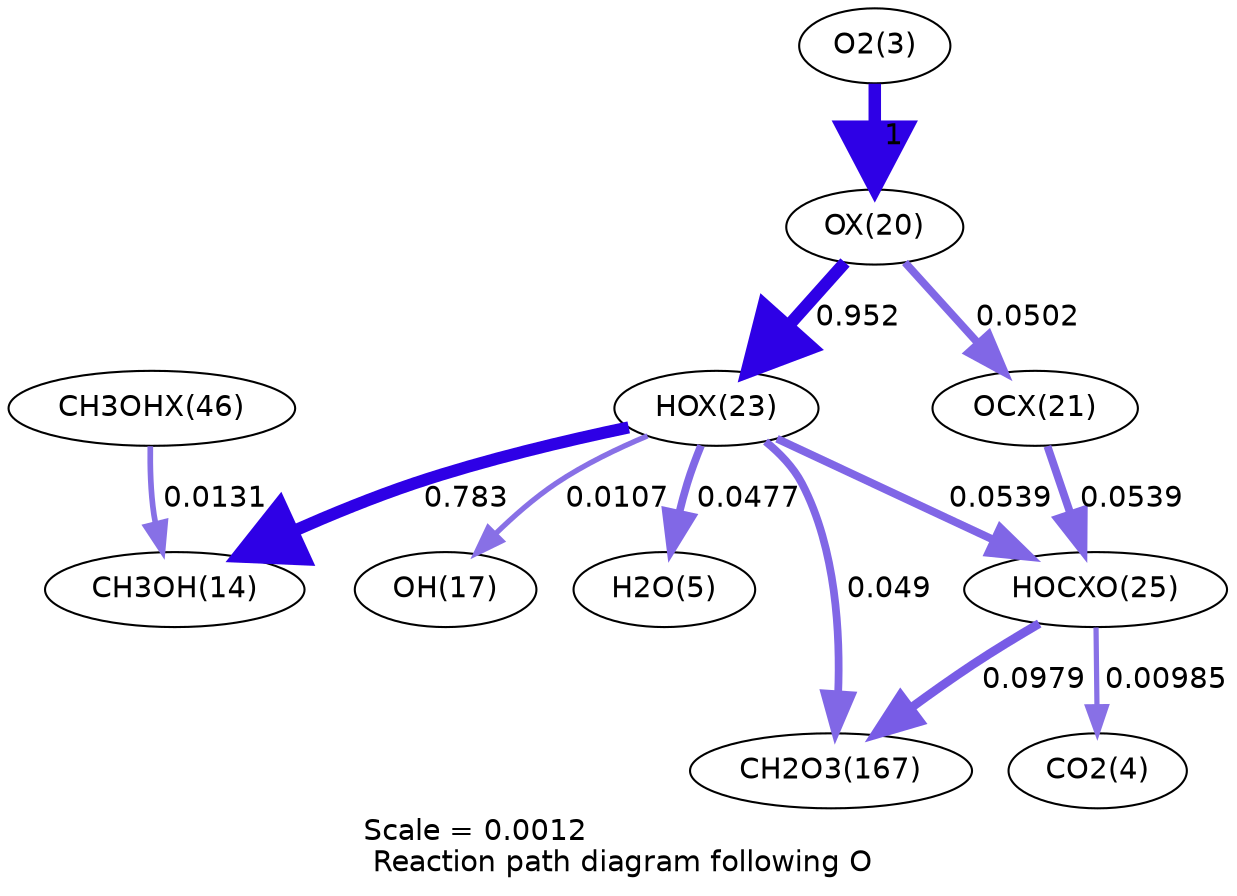 digraph reaction_paths {
center=1;
s5 -> s32[fontname="Helvetica", penwidth=6, arrowsize=3, color="0.7, 1.5, 0.9"
, label=" 1"];
s32 -> s35[fontname="Helvetica", penwidth=5.96, arrowsize=2.98, color="0.7, 1.45, 0.9"
, label=" 0.952"];
s32 -> s33[fontname="Helvetica", penwidth=3.74, arrowsize=1.87, color="0.7, 0.55, 0.9"
, label=" 0.0502"];
s35 -> s16[fontname="Helvetica", penwidth=5.82, arrowsize=2.91, color="0.7, 1.28, 0.9"
, label=" 0.783"];
s35 -> s19[fontname="Helvetica", penwidth=2.57, arrowsize=1.29, color="0.7, 0.511, 0.9"
, label=" 0.0107"];
s35 -> s7[fontname="Helvetica", penwidth=3.7, arrowsize=1.85, color="0.7, 0.548, 0.9"
, label=" 0.0477"];
s35 -> s37[fontname="Helvetica", penwidth=3.79, arrowsize=1.9, color="0.7, 0.554, 0.9"
, label=" 0.0539"];
s35 -> s29[fontname="Helvetica", penwidth=3.72, arrowsize=1.86, color="0.7, 0.549, 0.9"
, label=" 0.049"];
s48 -> s16[fontname="Helvetica", penwidth=2.73, arrowsize=1.36, color="0.7, 0.513, 0.9"
, label=" 0.0131"];
s33 -> s37[fontname="Helvetica", penwidth=3.79, arrowsize=1.9, color="0.7, 0.554, 0.9"
, label=" 0.0539"];
s37 -> s6[fontname="Helvetica", penwidth=2.51, arrowsize=1.26, color="0.7, 0.51, 0.9"
, label=" 0.00985"];
s37 -> s29[fontname="Helvetica", penwidth=4.25, arrowsize=2.12, color="0.7, 0.598, 0.9"
, label=" 0.0979"];
s5 [ fontname="Helvetica", label="O2(3)"];
s6 [ fontname="Helvetica", label="CO2(4)"];
s7 [ fontname="Helvetica", label="H2O(5)"];
s16 [ fontname="Helvetica", label="CH3OH(14)"];
s19 [ fontname="Helvetica", label="OH(17)"];
s29 [ fontname="Helvetica", label="CH2O3(167)"];
s32 [ fontname="Helvetica", label="OX(20)"];
s33 [ fontname="Helvetica", label="OCX(21)"];
s35 [ fontname="Helvetica", label="HOX(23)"];
s37 [ fontname="Helvetica", label="HOCXO(25)"];
s48 [ fontname="Helvetica", label="CH3OHX(46)"];
 label = "Scale = 0.0012\l Reaction path diagram following O";
 fontname = "Helvetica";
}
